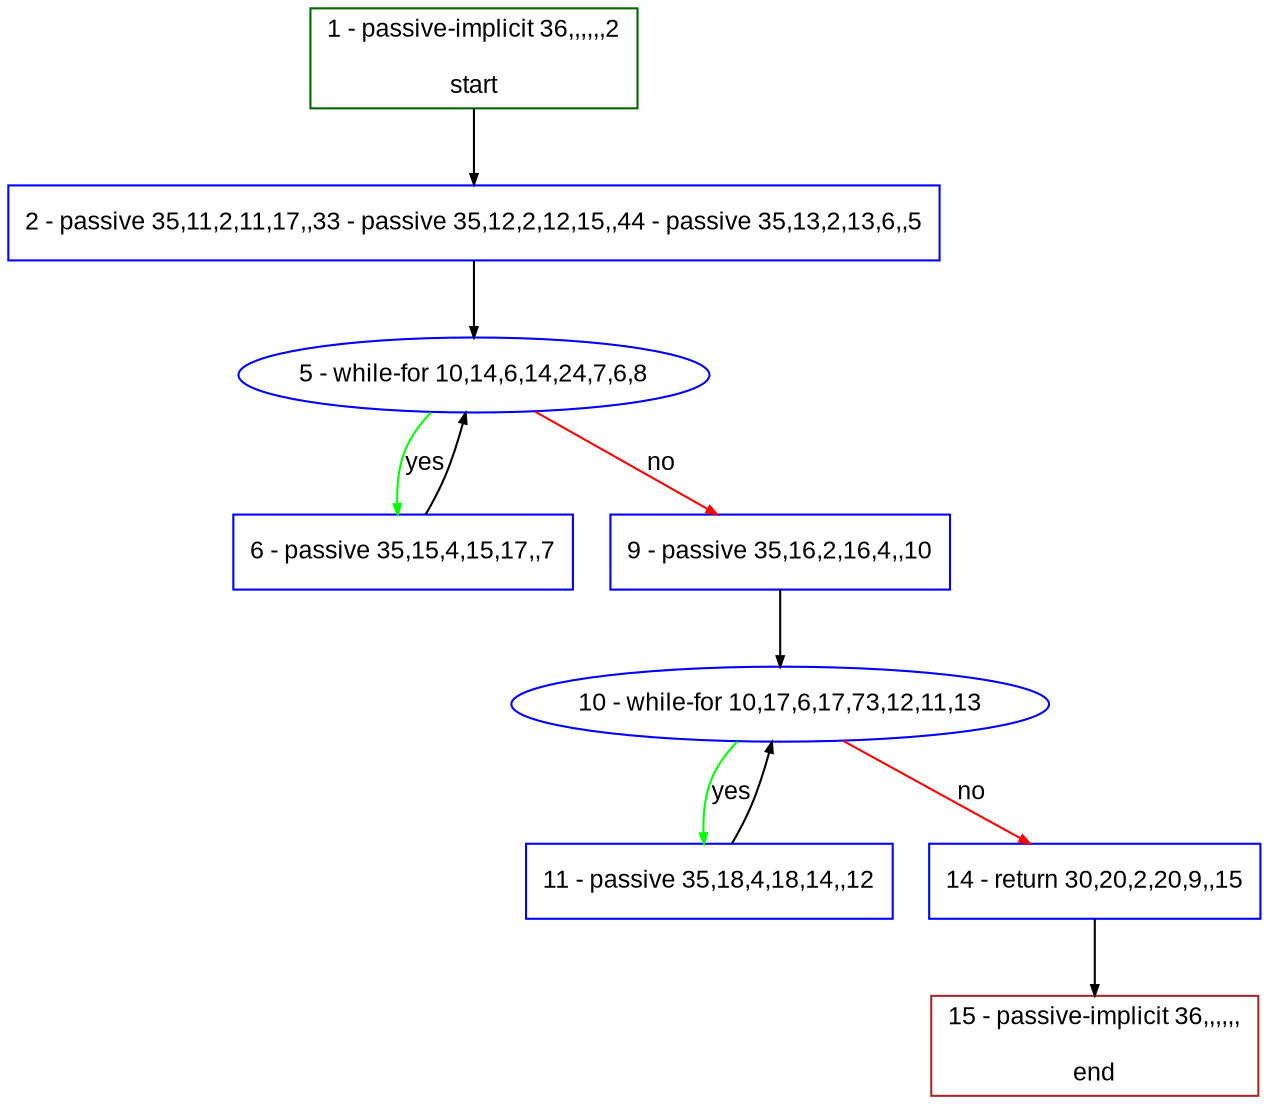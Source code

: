digraph "" {
  graph [pack="true", label="", fontsize="12", packmode="clust", fontname="Arial", fillcolor="#FFFFCC", bgcolor="white", style="rounded,filled", compound="true"];
  node [node_initialized="no", label="", color="grey", fontsize="12", fillcolor="white", fontname="Arial", style="filled", shape="rectangle", compound="true", fixedsize="false"];
  edge [fontcolor="black", arrowhead="normal", arrowtail="none", arrowsize="0.5", ltail="", label="", color="black", fontsize="12", lhead="", fontname="Arial", dir="forward", compound="true"];
  __N1 [label="2 - passive 35,11,2,11,17,,33 - passive 35,12,2,12,15,,44 - passive 35,13,2,13,6,,5", color="#0000ff", fillcolor="#ffffff", style="filled", shape="box"];
  __N2 [label="1 - passive-implicit 36,,,,,,2\n\nstart", color="#006400", fillcolor="#ffffff", style="filled", shape="box"];
  __N3 [label="5 - while-for 10,14,6,14,24,7,6,8", color="#0000ff", fillcolor="#ffffff", style="filled", shape="oval"];
  __N4 [label="6 - passive 35,15,4,15,17,,7", color="#0000ff", fillcolor="#ffffff", style="filled", shape="box"];
  __N5 [label="9 - passive 35,16,2,16,4,,10", color="#0000ff", fillcolor="#ffffff", style="filled", shape="box"];
  __N6 [label="10 - while-for 10,17,6,17,73,12,11,13", color="#0000ff", fillcolor="#ffffff", style="filled", shape="oval"];
  __N7 [label="11 - passive 35,18,4,18,14,,12", color="#0000ff", fillcolor="#ffffff", style="filled", shape="box"];
  __N8 [label="14 - return 30,20,2,20,9,,15", color="#0000ff", fillcolor="#ffffff", style="filled", shape="box"];
  __N9 [label="15 - passive-implicit 36,,,,,,\n\nend", color="#a52a2a", fillcolor="#ffffff", style="filled", shape="box"];
  __N2 -> __N1 [arrowhead="normal", arrowtail="none", color="#000000", label="", dir="forward"];
  __N1 -> __N3 [arrowhead="normal", arrowtail="none", color="#000000", label="", dir="forward"];
  __N3 -> __N4 [arrowhead="normal", arrowtail="none", color="#00ff00", label="yes", dir="forward"];
  __N4 -> __N3 [arrowhead="normal", arrowtail="none", color="#000000", label="", dir="forward"];
  __N3 -> __N5 [arrowhead="normal", arrowtail="none", color="#ff0000", label="no", dir="forward"];
  __N5 -> __N6 [arrowhead="normal", arrowtail="none", color="#000000", label="", dir="forward"];
  __N6 -> __N7 [arrowhead="normal", arrowtail="none", color="#00ff00", label="yes", dir="forward"];
  __N7 -> __N6 [arrowhead="normal", arrowtail="none", color="#000000", label="", dir="forward"];
  __N6 -> __N8 [arrowhead="normal", arrowtail="none", color="#ff0000", label="no", dir="forward"];
  __N8 -> __N9 [arrowhead="normal", arrowtail="none", color="#000000", label="", dir="forward"];
}
